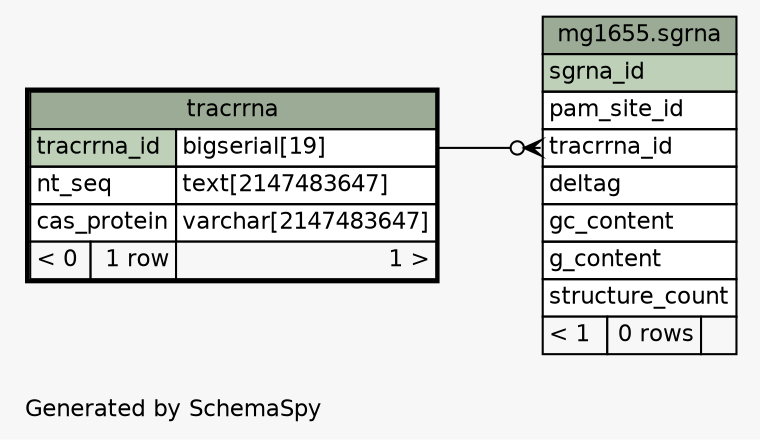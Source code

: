 // dot 2.28.0 on Mac OS X 10.12.4
// SchemaSpy rev 590
digraph "oneDegreeRelationshipsDiagram" {
  graph [
    rankdir="RL"
    bgcolor="#f7f7f7"
    label="\nGenerated by SchemaSpy"
    labeljust="l"
    nodesep="0.18"
    ranksep="0.46"
    fontname="Helvetica"
    fontsize="11"
  ];
  node [
    fontname="Helvetica"
    fontsize="11"
    shape="plaintext"
  ];
  edge [
    arrowsize="0.8"
  ];
  "mg1655.sgrna":"tracrrna_id":w -> "tracrrna":"tracrrna_id.type":e [arrowhead=none dir=back arrowtail=crowodot];
  "mg1655.sgrna" [
    label=<
    <TABLE BORDER="0" CELLBORDER="1" CELLSPACING="0" BGCOLOR="#ffffff">
      <TR><TD COLSPAN="3" BGCOLOR="#9bab96" ALIGN="CENTER">mg1655.sgrna</TD></TR>
      <TR><TD PORT="sgrna_id" COLSPAN="3" BGCOLOR="#bed1b8" ALIGN="LEFT">sgrna_id</TD></TR>
      <TR><TD PORT="pam_site_id" COLSPAN="3" ALIGN="LEFT">pam_site_id</TD></TR>
      <TR><TD PORT="tracrrna_id" COLSPAN="3" ALIGN="LEFT">tracrrna_id</TD></TR>
      <TR><TD PORT="deltag" COLSPAN="3" ALIGN="LEFT">deltag</TD></TR>
      <TR><TD PORT="gc_content" COLSPAN="3" ALIGN="LEFT">gc_content</TD></TR>
      <TR><TD PORT="g_content" COLSPAN="3" ALIGN="LEFT">g_content</TD></TR>
      <TR><TD PORT="structure_count" COLSPAN="3" ALIGN="LEFT">structure_count</TD></TR>
      <TR><TD ALIGN="LEFT" BGCOLOR="#f7f7f7">&lt; 1</TD><TD ALIGN="RIGHT" BGCOLOR="#f7f7f7">0 rows</TD><TD ALIGN="RIGHT" BGCOLOR="#f7f7f7">  </TD></TR>
    </TABLE>>
    URL="../../mg1655/tables/sgrna.html"
    tooltip="mg1655.sgrna"
  ];
  "tracrrna" [
    label=<
    <TABLE BORDER="2" CELLBORDER="1" CELLSPACING="0" BGCOLOR="#ffffff">
      <TR><TD COLSPAN="3" BGCOLOR="#9bab96" ALIGN="CENTER">tracrrna</TD></TR>
      <TR><TD PORT="tracrrna_id" COLSPAN="2" BGCOLOR="#bed1b8" ALIGN="LEFT">tracrrna_id</TD><TD PORT="tracrrna_id.type" ALIGN="LEFT">bigserial[19]</TD></TR>
      <TR><TD PORT="nt_seq" COLSPAN="2" ALIGN="LEFT">nt_seq</TD><TD PORT="nt_seq.type" ALIGN="LEFT">text[2147483647]</TD></TR>
      <TR><TD PORT="cas_protein" COLSPAN="2" ALIGN="LEFT">cas_protein</TD><TD PORT="cas_protein.type" ALIGN="LEFT">varchar[2147483647]</TD></TR>
      <TR><TD ALIGN="LEFT" BGCOLOR="#f7f7f7">&lt; 0</TD><TD ALIGN="RIGHT" BGCOLOR="#f7f7f7">1 row</TD><TD ALIGN="RIGHT" BGCOLOR="#f7f7f7">1 &gt;</TD></TR>
    </TABLE>>
    URL="tracrrna.html"
    tooltip="tracrrna"
  ];
}
